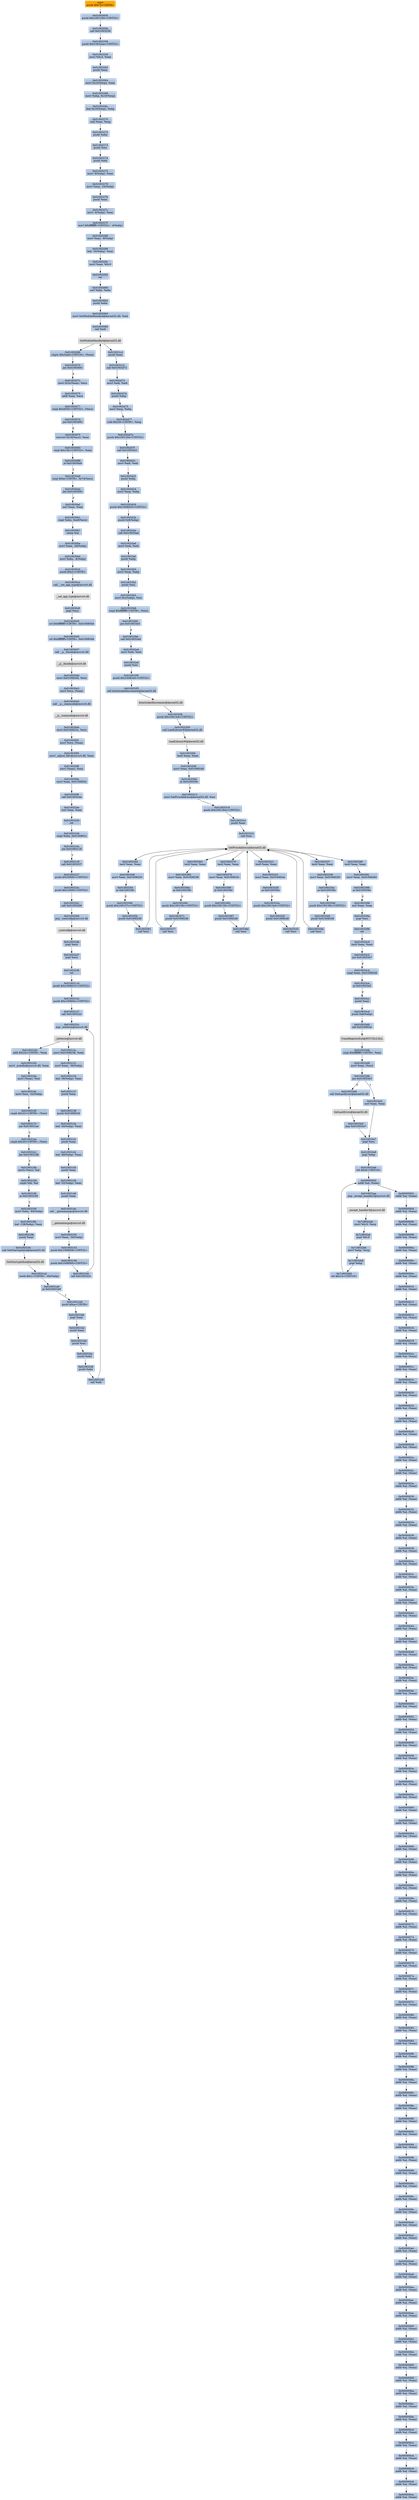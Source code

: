 digraph G {
node[shape=rectangle,style=filled,fillcolor=lightsteelblue,color=lightsteelblue]
bgcolor="transparent"
a0x01003054pushl_0x70UINT8[label="start\npushl $0x70<UINT8>",color="lightgrey",fillcolor="orange"];
a0x01003056pushl_0x1001350UINT32[label="0x01003056\npushl $0x1001350<UINT32>"];
a0x0100305bcall_0x01003258[label="0x0100305b\ncall 0x01003258"];
a0x01003258pushl_0x10032aaUINT32[label="0x01003258\npushl $0x10032aa<UINT32>"];
a0x0100325dmovl_fs_0_eax[label="0x0100325d\nmovl %fs:0, %eax"];
a0x01003263pushl_eax[label="0x01003263\npushl %eax"];
a0x01003264movl_0x10esp__eax[label="0x01003264\nmovl 0x10(%esp), %eax"];
a0x01003268movl_ebp_0x10esp_[label="0x01003268\nmovl %ebp, 0x10(%esp)"];
a0x0100326cleal_0x10esp__ebp[label="0x0100326c\nleal 0x10(%esp), %ebp"];
a0x01003270subl_eax_esp[label="0x01003270\nsubl %eax, %esp"];
a0x01003272pushl_ebx[label="0x01003272\npushl %ebx"];
a0x01003273pushl_esi[label="0x01003273\npushl %esi"];
a0x01003274pushl_edi[label="0x01003274\npushl %edi"];
a0x01003275movl__8ebp__eax[label="0x01003275\nmovl -8(%ebp), %eax"];
a0x01003278movl_esp__24ebp_[label="0x01003278\nmovl %esp, -24(%ebp)"];
a0x0100327bpushl_eax[label="0x0100327b\npushl %eax"];
a0x0100327cmovl__4ebp__eax[label="0x0100327c\nmovl -4(%ebp), %eax"];
a0x0100327fmovl_0xffffffffUINT32__4ebp_[label="0x0100327f\nmovl $0xffffffff<UINT32>, -4(%ebp)"];
a0x01003286movl_eax__8ebp_[label="0x01003286\nmovl %eax, -8(%ebp)"];
a0x01003289leal__16ebp__eax[label="0x01003289\nleal -16(%ebp), %eax"];
a0x0100328cmovl_eax_fs_0[label="0x0100328c\nmovl %eax, %fs:0"];
a0x01003292ret[label="0x01003292\nret"];
a0x01003060xorl_ebx_ebx[label="0x01003060\nxorl %ebx, %ebx"];
a0x01003062pushl_ebx[label="0x01003062\npushl %ebx"];
a0x01003063movl_GetModuleHandleA_kernel32_dll_edi[label="0x01003063\nmovl GetModuleHandleA@kernel32.dll, %edi"];
a0x01003069call_edi[label="0x01003069\ncall %edi"];
GetModuleHandleA_kernel32_dll[label="GetModuleHandleA@kernel32.dll",color="lightgrey",fillcolor="lightgrey"];
a0x0100306bcmpw_0x5a4dUINT16_eax_[label="0x0100306b\ncmpw $0x5a4d<UINT16>, (%eax)"];
a0x01003070jne_0x01003091[label="0x01003070\njne 0x01003091"];
a0x01003072movl_0x3ceax__ecx[label="0x01003072\nmovl 0x3c(%eax), %ecx"];
a0x01003075addl_eax_ecx[label="0x01003075\naddl %eax, %ecx"];
a0x01003077cmpl_0x4550UINT32_ecx_[label="0x01003077\ncmpl $0x4550<UINT32>, (%ecx)"];
a0x0100307djne_0x01003091[label="0x0100307d\njne 0x01003091"];
a0x0100307fmovzwl_0x18ecx__eax[label="0x0100307f\nmovzwl 0x18(%ecx), %eax"];
a0x01003083cmpl_0x10bUINT32_eax[label="0x01003083\ncmpl $0x10b<UINT32>, %eax"];
a0x01003088je_0x010030a9[label="0x01003088\nje 0x010030a9"];
a0x010030a9cmpl_0xeUINT8_0x74ecx_[label="0x010030a9\ncmpl $0xe<UINT8>, 0x74(%ecx)"];
a0x010030adjbe_0x01003091[label="0x010030ad\njbe 0x01003091"];
a0x010030afxorl_eax_eax[label="0x010030af\nxorl %eax, %eax"];
a0x010030b1cmpl_ebx_0xe8ecx_[label="0x010030b1\ncmpl %ebx, 0xe8(%ecx)"];
a0x010030b7setne_al[label="0x010030b7\nsetne %al"];
a0x010030bamovl_eax__28ebp_[label="0x010030ba\nmovl %eax, -28(%ebp)"];
a0x010030bdmovl_ebx__4ebp_[label="0x010030bd\nmovl %ebx, -4(%ebp)"];
a0x010030c0pushl_0x2UINT8[label="0x010030c0\npushl $0x2<UINT8>"];
a0x010030c2call___set_app_type_msvcrt_dll[label="0x010030c2\ncall __set_app_type@msvcrt.dll"];
a__set_app_type_msvcrt_dll[label="__set_app_type@msvcrt.dll",color="lightgrey",fillcolor="lightgrey"];
a0x010030c8popl_ecx[label="0x010030c8\npopl %ecx"];
a0x010030c9orl_0xffffffffUINT8_0x01008544[label="0x010030c9\norl $0xffffffff<UINT8>, 0x01008544"];
a0x010030d0orl_0xffffffffUINT8_0x01008548[label="0x010030d0\norl $0xffffffff<UINT8>, 0x01008548"];
a0x010030d7call___p__fmode_msvcrt_dll[label="0x010030d7\ncall __p__fmode@msvcrt.dll"];
a__p__fmode_msvcrt_dll[label="__p__fmode@msvcrt.dll",color="lightgrey",fillcolor="lightgrey"];
a0x010030ddmovl_0x01008240_ecx[label="0x010030dd\nmovl 0x01008240, %ecx"];
a0x010030e3movl_ecx_eax_[label="0x010030e3\nmovl %ecx, (%eax)"];
a0x010030e5call___p__commode_msvcrt_dll[label="0x010030e5\ncall __p__commode@msvcrt.dll"];
a__p__commode_msvcrt_dll[label="__p__commode@msvcrt.dll",color="lightgrey",fillcolor="lightgrey"];
a0x010030ebmovl_0x0100823c_ecx[label="0x010030eb\nmovl 0x0100823c, %ecx"];
a0x010030f1movl_ecx_eax_[label="0x010030f1\nmovl %ecx, (%eax)"];
a0x010030f3movl__adjust_fdiv_msvcrt_dll_eax[label="0x010030f3\nmovl _adjust_fdiv@msvcrt.dll, %eax"];
a0x010030f8movl_eax__eax[label="0x010030f8\nmovl (%eax), %eax"];
a0x010030famovl_eax_0x0100854c[label="0x010030fa\nmovl %eax, 0x0100854c"];
a0x010030ffcall_0x0100324e[label="0x010030ff\ncall 0x0100324e"];
a0x0100324exorl_eax_eax[label="0x0100324e\nxorl %eax, %eax"];
a0x01003250ret[label="0x01003250\nret"];
a0x01003104cmpl_ebx_0x0100801c[label="0x01003104\ncmpl %ebx, 0x0100801c"];
a0x0100310ajne_0x01003118[label="0x0100310a\njne 0x01003118"];
a0x01003118call_0x01003237[label="0x01003118\ncall 0x01003237"];
a0x01003237pushl_0x30000UINT32[label="0x01003237\npushl $0x30000<UINT32>"];
a0x0100323cpushl_0x10000UINT32[label="0x0100323c\npushl $0x10000<UINT32>"];
a0x01003241call_0x010032b6[label="0x01003241\ncall 0x010032b6"];
a0x010032b6jmp__controlfp_msvcrt_dll[label="0x010032b6\njmp _controlfp@msvcrt.dll"];
a_controlfp_msvcrt_dll[label="_controlfp@msvcrt.dll",color="lightgrey",fillcolor="lightgrey"];
a0x01003246popl_ecx[label="0x01003246\npopl %ecx"];
a0x01003247popl_ecx[label="0x01003247\npopl %ecx"];
a0x01003248ret[label="0x01003248\nret"];
a0x0100311dpushl_0x1008010UINT32[label="0x0100311d\npushl $0x1008010<UINT32>"];
a0x01003122pushl_0x100800cUINT32[label="0x01003122\npushl $0x100800c<UINT32>"];
a0x01003127call_0x0100322c[label="0x01003127\ncall 0x0100322c"];
a0x0100322cjmp__initterm_msvcrt_dll[label="0x0100322c\njmp _initterm@msvcrt.dll"];
a_initterm_msvcrt_dll[label="_initterm@msvcrt.dll",color="lightgrey",fillcolor="lightgrey"];
a0x0100312cmovl_0x01008238_eax[label="0x0100312c\nmovl 0x01008238, %eax"];
a0x01003131movl_eax__36ebp_[label="0x01003131\nmovl %eax, -36(%ebp)"];
a0x01003134leal__36ebp__eax[label="0x01003134\nleal -36(%ebp), %eax"];
a0x01003137pushl_eax[label="0x01003137\npushl %eax"];
a0x01003138pushl_0x01008234[label="0x01003138\npushl 0x01008234"];
a0x0100313eleal__44ebp__eax[label="0x0100313e\nleal -44(%ebp), %eax"];
a0x01003141pushl_eax[label="0x01003141\npushl %eax"];
a0x01003142leal__48ebp__eax[label="0x01003142\nleal -48(%ebp), %eax"];
a0x01003145pushl_eax[label="0x01003145\npushl %eax"];
a0x01003146leal__52ebp__eax[label="0x01003146\nleal -52(%ebp), %eax"];
a0x01003149pushl_eax[label="0x01003149\npushl %eax"];
a0x0100314acall___getmainargs_msvcrt_dll[label="0x0100314a\ncall __getmainargs@msvcrt.dll"];
a__getmainargs_msvcrt_dll[label="__getmainargs@msvcrt.dll",color="lightgrey",fillcolor="lightgrey"];
a0x01003150movl_eax__56ebp_[label="0x01003150\nmovl %eax, -56(%ebp)"];
a0x01003153pushl_0x1008008UINT32[label="0x01003153\npushl $0x1008008<UINT32>"];
a0x01003158pushl_0x1008000UINT32[label="0x01003158\npushl $0x1008000<UINT32>"];
a0x0100315dcall_0x0100322c[label="0x0100315d\ncall 0x0100322c"];
a0x01003162addl_0x24UINT8_esp[label="0x01003162\naddl $0x24<UINT8>, %esp"];
a0x01003165movl__acmdln_msvcrt_dll_eax[label="0x01003165\nmovl _acmdln@msvcrt.dll, %eax"];
a0x0100316amovl_eax__esi[label="0x0100316a\nmovl (%eax), %esi"];
a0x0100316cmovl_esi__32ebp_[label="0x0100316c\nmovl %esi, -32(%ebp)"];
a0x0100316fcmpb_0x22UINT8_esi_[label="0x0100316f\ncmpb $0x22<UINT8>, (%esi)"];
a0x01003172jne_0x010031ae[label="0x01003172\njne 0x010031ae"];
a0x010031aecmpb_0x20UINT8_esi_[label="0x010031ae\ncmpb $0x20<UINT8>, (%esi)"];
a0x010031b1jbe_0x0100318b[label="0x010031b1\njbe 0x0100318b"];
a0x0100318bmovb_esi__al[label="0x0100318b\nmovb (%esi), %al"];
a0x0100318dcmpb_bl_al[label="0x0100318d\ncmpb %bl, %al"];
a0x0100318fje_0x01003195[label="0x0100318f\nje 0x01003195"];
a0x01003195movl_ebx__84ebp_[label="0x01003195\nmovl %ebx, -84(%ebp)"];
a0x01003198leal__128ebp__eax[label="0x01003198\nleal -128(%ebp), %eax"];
a0x0100319bpushl_eax[label="0x0100319b\npushl %eax"];
a0x0100319ccall_GetStartupInfoA_kernel32_dll[label="0x0100319c\ncall GetStartupInfoA@kernel32.dll"];
GetStartupInfoA_kernel32_dll[label="GetStartupInfoA@kernel32.dll",color="lightgrey",fillcolor="lightgrey"];
a0x010031a2testb_0x1UINT8__84ebp_[label="0x010031a2\ntestb $0x1<UINT8>, -84(%ebp)"];
a0x010031a6je_0x010031b9[label="0x010031a6\nje 0x010031b9"];
a0x010031b9pushl_0xaUINT8[label="0x010031b9\npushl $0xa<UINT8>"];
a0x010031bbpopl_eax[label="0x010031bb\npopl %eax"];
a0x010031bcpushl_eax[label="0x010031bc\npushl %eax"];
a0x010031bdpushl_esi[label="0x010031bd\npushl %esi"];
a0x010031bepushl_ebx[label="0x010031be\npushl %ebx"];
a0x010031bfpushl_ebx[label="0x010031bf\npushl %ebx"];
a0x010031c0call_edi[label="0x010031c0\ncall %edi"];
a0x010031c2pushl_eax[label="0x010031c2\npushl %eax"];
a0x010031c3call_0x01002d72[label="0x010031c3\ncall 0x01002d72"];
a0x01002d72movl_edi_edi[label="0x01002d72\nmovl %edi, %edi"];
a0x01002d74pushl_ebp[label="0x01002d74\npushl %ebp"];
a0x01002d75movl_esp_ebp[label="0x01002d75\nmovl %esp, %ebp"];
a0x01002d77subl_0x34UINT8_esp[label="0x01002d77\nsubl $0x34<UINT8>, %esp"];
a0x01002d7apushl_0x1001344UINT32[label="0x01002d7a\npushl $0x1001344<UINT32>"];
a0x01002d7fcall_0x01003421[label="0x01002d7f\ncall 0x01003421"];
a0x01003421movl_edi_edi[label="0x01003421\nmovl %edi, %edi"];
a0x01003423pushl_ebp[label="0x01003423\npushl %ebp"];
a0x01003424movl_esp_ebp[label="0x01003424\nmovl %esp, %ebp"];
a0x01003426pushl_0x1008020UINT32[label="0x01003426\npushl $0x1008020<UINT32>"];
a0x0100342bpushl_0x8ebp_[label="0x0100342b\npushl 0x8(%ebp)"];
a0x0100342ecall_0x010033ad[label="0x0100342e\ncall 0x010033ad"];
a0x010033admovl_edi_edi[label="0x010033ad\nmovl %edi, %edi"];
a0x010033afpushl_ebp[label="0x010033af\npushl %ebp"];
a0x010033b0movl_esp_ebp[label="0x010033b0\nmovl %esp, %ebp"];
a0x010033b2pushl_esi[label="0x010033b2\npushl %esi"];
a0x010033b3movl_0xcebp__esi[label="0x010033b3\nmovl 0xc(%ebp), %esi"];
a0x010033b6cmpl_0xffffffffUINT8_esi_[label="0x010033b6\ncmpl $0xffffffff<UINT8>, (%esi)"];
a0x010033b9jne_0x010033e5[label="0x010033b9\njne 0x010033e5"];
a0x010033bbcall_0x010032ed[label="0x010033bb\ncall 0x010032ed"];
a0x010032edmovl_edi_edi[label="0x010032ed\nmovl %edi, %edi"];
a0x010032efpushl_esi[label="0x010032ef\npushl %esi"];
a0x010032f0pushl_0x1008244UINT32[label="0x010032f0\npushl $0x1008244<UINT32>"];
a0x010032f5call_InterlockedIncrement_kernel32_dll[label="0x010032f5\ncall InterlockedIncrement@kernel32.dll"];
InterlockedIncrement_kernel32_dll[label="InterlockedIncrement@kernel32.dll",color="lightgrey",fillcolor="lightgrey"];
a0x010032fbpushl_0x10013c8UINT32[label="0x010032fb\npushl $0x10013c8<UINT32>"];
a0x01003300call_LoadLibraryW_kernel32_dll[label="0x01003300\ncall LoadLibraryW@kernel32.dll"];
LoadLibraryW_kernel32_dll[label="LoadLibraryW@kernel32.dll",color="lightgrey",fillcolor="lightgrey"];
a0x01003306testl_eax_eax[label="0x01003306\ntestl %eax, %eax"];
a0x01003308movl_eax_0x01008248[label="0x01003308\nmovl %eax, 0x01008248"];
a0x0100330dje_0x0100339c[label="0x0100330d\nje 0x0100339c"];
a0x01003313movl_GetProcAddress_kernel32_dll_esi[label="0x01003313\nmovl GetProcAddress@kernel32.dll, %esi"];
a0x01003319pushl_0x10013b4UINT32[label="0x01003319\npushl $0x10013b4<UINT32>"];
a0x0100331epushl_eax[label="0x0100331e\npushl %eax"];
a0x0100331fcall_esi[label="0x0100331f\ncall %esi"];
GetProcAddress_kernel32_dll[label="GetProcAddress@kernel32.dll",color="lightgrey",fillcolor="lightgrey"];
a0x01003321testl_eax_eax[label="0x01003321\ntestl %eax, %eax"];
a0x01003323movl_eax_0x0100824c[label="0x01003323\nmovl %eax, 0x0100824c"];
a0x01003328je_0x0100339c[label="0x01003328\nje 0x0100339c"];
a0x0100332apushl_0x10013a0UINT32[label="0x0100332a\npushl $0x10013a0<UINT32>"];
a0x0100332fpushl_0x01008248[label="0x0100332f\npushl 0x01008248"];
a0x01003335call_esi[label="0x01003335\ncall %esi"];
a0x01003337testl_eax_eax[label="0x01003337\ntestl %eax, %eax"];
a0x01003339movl_eax_0x01008250[label="0x01003339\nmovl %eax, 0x01008250"];
a0x0100333eje_0x0100339c[label="0x0100333e\nje 0x0100339c"];
a0x01003340pushl_0x100138cUINT32[label="0x01003340\npushl $0x100138c<UINT32>"];
a0x01003345pushl_0x01008248[label="0x01003345\npushl 0x01008248"];
a0x0100334bcall_esi[label="0x0100334b\ncall %esi"];
a0x0100334dtestl_eax_eax[label="0x0100334d\ntestl %eax, %eax"];
a0x0100334fmovl_eax_0x01008254[label="0x0100334f\nmovl %eax, 0x01008254"];
a0x01003354je_0x0100339c[label="0x01003354\nje 0x0100339c"];
a0x01003356pushl_0x100137cUINT32[label="0x01003356\npushl $0x100137c<UINT32>"];
a0x0100335bpushl_0x01008248[label="0x0100335b\npushl 0x01008248"];
a0x01003361call_esi[label="0x01003361\ncall %esi"];
a0x01003363testl_eax_eax[label="0x01003363\ntestl %eax, %eax"];
a0x01003365movl_eax_0x01008258[label="0x01003365\nmovl %eax, 0x01008258"];
a0x0100336aje_0x0100339c[label="0x0100336a\nje 0x0100339c"];
a0x0100336cpushl_0x100136cUINT32[label="0x0100336c\npushl $0x100136c<UINT32>"];
a0x01003371pushl_0x01008248[label="0x01003371\npushl 0x01008248"];
a0x01003377call_esi[label="0x01003377\ncall %esi"];
a0x01003379testl_eax_eax[label="0x01003379\ntestl %eax, %eax"];
a0x0100337bmovl_eax_0x0100825c[label="0x0100337b\nmovl %eax, 0x0100825c"];
a0x01003380je_0x0100339c[label="0x01003380\nje 0x0100339c"];
a0x01003382pushl_0x100135cUINT32[label="0x01003382\npushl $0x100135c<UINT32>"];
a0x01003387pushl_0x01008248[label="0x01003387\npushl 0x01008248"];
a0x0100338dcall_esi[label="0x0100338d\ncall %esi"];
a0x0100338ftestl_eax_eax[label="0x0100338f\ntestl %eax, %eax"];
a0x01003391movl_eax_0x01008260[label="0x01003391\nmovl %eax, 0x01008260"];
a0x01003396je_0x0100339c[label="0x01003396\nje 0x0100339c"];
a0x01003398xorl_eax_eax[label="0x01003398\nxorl %eax, %eax"];
a0x0100339apopl_esi[label="0x0100339a\npopl %esi"];
a0x0100339bret[label="0x0100339b\nret"];
a0x010033c0testl_eax_eax[label="0x010033c0\ntestl %eax, %eax"];
a0x010033c2jne_0x010033e7[label="0x010033c2\njne 0x010033e7"];
a0x010033c4cmpl_eax_0x01008248[label="0x010033c4\ncmpl %eax, 0x01008248"];
a0x010033caje_0x010033e5[label="0x010033ca\nje 0x010033e5"];
a0x010033ccpushl_eax[label="0x010033cc\npushl %eax"];
a0x010033cdpushl_0x8ebp_[label="0x010033cd\npushl 0x8(%ebp)"];
a0x010033d0call_0x0100824c[label="0x010033d0\ncall 0x0100824c"];
TraceRegisterExA_RTUTILS_DLL[label="TraceRegisterExA@RTUTILS.DLL",color="lightgrey",fillcolor="lightgrey"];
a0x010033d6cmpl_0xffffffffUINT8_eax[label="0x010033d6\ncmpl $0xffffffff<UINT8>, %eax"];
a0x010033d9movl_eax_esi_[label="0x010033d9\nmovl %eax, (%esi)"];
a0x010033dbjne_0x010033e5[label="0x010033db\njne 0x010033e5"];
a0x010033ddcall_GetLastError_kernel32_dll[label="0x010033dd\ncall GetLastError@kernel32.dll"];
a0x010033e5xorl_eax_eax[label="0x010033e5\nxorl %eax, %eax"];
a0x010033e7popl_esi[label="0x010033e7\npopl %esi"];
a0x010033e8popl_ebp[label="0x010033e8\npopl %ebp"];
a0x010033e9ret_0x8UINT16[label="0x010033e9\nret $0x8<UINT16>"];
a0x00000000addb_al_eax_[label="0x00000000\naddb %al, (%eax)"];
a0x010032aajmp__except_handler3_msvcrt_dll[label="0x010032aa\njmp _except_handler3@msvcrt.dll"];
a_except_handler3_msvcrt_dll[label="_except_handler3@msvcrt.dll",color="lightgrey",fillcolor="lightgrey"];
a0x7c9032a8movl_fs_0_esp[label="0x7c9032a8\nmovl %fs:0, %esp"];
a0x7c9032afpopl_fs_0[label="0x7c9032af\npopl %fs:0"];
a0x7c9032b6movl_ebp_esp[label="0x7c9032b6\nmovl %ebp, %esp"];
a0x7c9032b8popl_ebp[label="0x7c9032b8\npopl %ebp"];
a0x7c9032b9ret_0x14UINT16[label="0x7c9032b9\nret $0x14<UINT16>"];
a0x00000002addb_al_eax_[label="0x00000002\naddb %al, (%eax)"];
a0x00000004addb_al_eax_[label="0x00000004\naddb %al, (%eax)"];
a0x00000006addb_al_eax_[label="0x00000006\naddb %al, (%eax)"];
a0x00000008addb_al_eax_[label="0x00000008\naddb %al, (%eax)"];
a0x0000000aaddb_al_eax_[label="0x0000000a\naddb %al, (%eax)"];
a0x0000000caddb_al_eax_[label="0x0000000c\naddb %al, (%eax)"];
a0x0000000eaddb_al_eax_[label="0x0000000e\naddb %al, (%eax)"];
a0x00000010addb_al_eax_[label="0x00000010\naddb %al, (%eax)"];
a0x00000012addb_al_eax_[label="0x00000012\naddb %al, (%eax)"];
a0x00000014addb_al_eax_[label="0x00000014\naddb %al, (%eax)"];
a0x00000016addb_al_eax_[label="0x00000016\naddb %al, (%eax)"];
a0x00000018addb_al_eax_[label="0x00000018\naddb %al, (%eax)"];
a0x0000001aaddb_al_eax_[label="0x0000001a\naddb %al, (%eax)"];
a0x0000001caddb_al_eax_[label="0x0000001c\naddb %al, (%eax)"];
a0x0000001eaddb_al_eax_[label="0x0000001e\naddb %al, (%eax)"];
a0x00000020addb_al_eax_[label="0x00000020\naddb %al, (%eax)"];
a0x00000022addb_al_eax_[label="0x00000022\naddb %al, (%eax)"];
a0x00000024addb_al_eax_[label="0x00000024\naddb %al, (%eax)"];
a0x00000026addb_al_eax_[label="0x00000026\naddb %al, (%eax)"];
a0x00000028addb_al_eax_[label="0x00000028\naddb %al, (%eax)"];
a0x0000002aaddb_al_eax_[label="0x0000002a\naddb %al, (%eax)"];
a0x0000002caddb_al_eax_[label="0x0000002c\naddb %al, (%eax)"];
a0x0000002eaddb_al_eax_[label="0x0000002e\naddb %al, (%eax)"];
a0x00000030addb_al_eax_[label="0x00000030\naddb %al, (%eax)"];
a0x00000032addb_al_eax_[label="0x00000032\naddb %al, (%eax)"];
a0x00000034addb_al_eax_[label="0x00000034\naddb %al, (%eax)"];
a0x00000036addb_al_eax_[label="0x00000036\naddb %al, (%eax)"];
a0x00000038addb_al_eax_[label="0x00000038\naddb %al, (%eax)"];
a0x0000003aaddb_al_eax_[label="0x0000003a\naddb %al, (%eax)"];
a0x0000003caddb_al_eax_[label="0x0000003c\naddb %al, (%eax)"];
a0x0000003eaddb_al_eax_[label="0x0000003e\naddb %al, (%eax)"];
a0x00000040addb_al_eax_[label="0x00000040\naddb %al, (%eax)"];
a0x00000042addb_al_eax_[label="0x00000042\naddb %al, (%eax)"];
a0x00000044addb_al_eax_[label="0x00000044\naddb %al, (%eax)"];
a0x00000046addb_al_eax_[label="0x00000046\naddb %al, (%eax)"];
a0x00000048addb_al_eax_[label="0x00000048\naddb %al, (%eax)"];
a0x0000004aaddb_al_eax_[label="0x0000004a\naddb %al, (%eax)"];
a0x0000004caddb_al_eax_[label="0x0000004c\naddb %al, (%eax)"];
a0x0000004eaddb_al_eax_[label="0x0000004e\naddb %al, (%eax)"];
a0x00000050addb_al_eax_[label="0x00000050\naddb %al, (%eax)"];
a0x00000052addb_al_eax_[label="0x00000052\naddb %al, (%eax)"];
a0x00000054addb_al_eax_[label="0x00000054\naddb %al, (%eax)"];
a0x00000056addb_al_eax_[label="0x00000056\naddb %al, (%eax)"];
a0x00000058addb_al_eax_[label="0x00000058\naddb %al, (%eax)"];
a0x0000005aaddb_al_eax_[label="0x0000005a\naddb %al, (%eax)"];
a0x0000005caddb_al_eax_[label="0x0000005c\naddb %al, (%eax)"];
a0x0000005eaddb_al_eax_[label="0x0000005e\naddb %al, (%eax)"];
a0x00000060addb_al_eax_[label="0x00000060\naddb %al, (%eax)"];
a0x00000062addb_al_eax_[label="0x00000062\naddb %al, (%eax)"];
a0x00000064addb_al_eax_[label="0x00000064\naddb %al, (%eax)"];
a0x00000066addb_al_eax_[label="0x00000066\naddb %al, (%eax)"];
a0x00000068addb_al_eax_[label="0x00000068\naddb %al, (%eax)"];
a0x0000006aaddb_al_eax_[label="0x0000006a\naddb %al, (%eax)"];
a0x0000006caddb_al_eax_[label="0x0000006c\naddb %al, (%eax)"];
a0x0000006eaddb_al_eax_[label="0x0000006e\naddb %al, (%eax)"];
a0x00000070addb_al_eax_[label="0x00000070\naddb %al, (%eax)"];
a0x00000072addb_al_eax_[label="0x00000072\naddb %al, (%eax)"];
a0x00000074addb_al_eax_[label="0x00000074\naddb %al, (%eax)"];
a0x00000076addb_al_eax_[label="0x00000076\naddb %al, (%eax)"];
a0x00000078addb_al_eax_[label="0x00000078\naddb %al, (%eax)"];
a0x0000007aaddb_al_eax_[label="0x0000007a\naddb %al, (%eax)"];
a0x0000007caddb_al_eax_[label="0x0000007c\naddb %al, (%eax)"];
a0x0000007eaddb_al_eax_[label="0x0000007e\naddb %al, (%eax)"];
a0x00000080addb_al_eax_[label="0x00000080\naddb %al, (%eax)"];
a0x00000082addb_al_eax_[label="0x00000082\naddb %al, (%eax)"];
a0x00000084addb_al_eax_[label="0x00000084\naddb %al, (%eax)"];
a0x00000086addb_al_eax_[label="0x00000086\naddb %al, (%eax)"];
a0x00000088addb_al_eax_[label="0x00000088\naddb %al, (%eax)"];
a0x0000008aaddb_al_eax_[label="0x0000008a\naddb %al, (%eax)"];
a0x0000008caddb_al_eax_[label="0x0000008c\naddb %al, (%eax)"];
a0x0000008eaddb_al_eax_[label="0x0000008e\naddb %al, (%eax)"];
a0x00000090addb_al_eax_[label="0x00000090\naddb %al, (%eax)"];
a0x00000092addb_al_eax_[label="0x00000092\naddb %al, (%eax)"];
a0x00000094addb_al_eax_[label="0x00000094\naddb %al, (%eax)"];
a0x00000096addb_al_eax_[label="0x00000096\naddb %al, (%eax)"];
a0x00000098addb_al_eax_[label="0x00000098\naddb %al, (%eax)"];
a0x0000009aaddb_al_eax_[label="0x0000009a\naddb %al, (%eax)"];
a0x0000009caddb_al_eax_[label="0x0000009c\naddb %al, (%eax)"];
a0x0000009eaddb_al_eax_[label="0x0000009e\naddb %al, (%eax)"];
a0x000000a0addb_al_eax_[label="0x000000a0\naddb %al, (%eax)"];
a0x000000a2addb_al_eax_[label="0x000000a2\naddb %al, (%eax)"];
a0x000000a4addb_al_eax_[label="0x000000a4\naddb %al, (%eax)"];
a0x000000a6addb_al_eax_[label="0x000000a6\naddb %al, (%eax)"];
a0x000000a8addb_al_eax_[label="0x000000a8\naddb %al, (%eax)"];
a0x000000aaaddb_al_eax_[label="0x000000aa\naddb %al, (%eax)"];
a0x000000acaddb_al_eax_[label="0x000000ac\naddb %al, (%eax)"];
a0x000000aeaddb_al_eax_[label="0x000000ae\naddb %al, (%eax)"];
a0x000000b0addb_al_eax_[label="0x000000b0\naddb %al, (%eax)"];
a0x000000b2addb_al_eax_[label="0x000000b2\naddb %al, (%eax)"];
a0x000000b4addb_al_eax_[label="0x000000b4\naddb %al, (%eax)"];
a0x000000b6addb_al_eax_[label="0x000000b6\naddb %al, (%eax)"];
a0x000000b8addb_al_eax_[label="0x000000b8\naddb %al, (%eax)"];
a0x000000baaddb_al_eax_[label="0x000000ba\naddb %al, (%eax)"];
a0x000000bcaddb_al_eax_[label="0x000000bc\naddb %al, (%eax)"];
a0x000000beaddb_al_eax_[label="0x000000be\naddb %al, (%eax)"];
a0x000000c0addb_al_eax_[label="0x000000c0\naddb %al, (%eax)"];
a0x000000c2addb_al_eax_[label="0x000000c2\naddb %al, (%eax)"];
a0x000000c4addb_al_eax_[label="0x000000c4\naddb %al, (%eax)"];
a0x000000c6addb_al_eax_[label="0x000000c6\naddb %al, (%eax)"];
a0x000000c8addb_al_eax_[label="0x000000c8\naddb %al, (%eax)"];
GetLastError_kernel32_dll[label="GetLastError@kernel32.dll",color="lightgrey",fillcolor="lightgrey"];
a0x010033e3jmp_0x010033e7[label="0x010033e3\njmp 0x010033e7"];
a0x000000caaddb_al_eax_[label="0x000000ca\naddb %al, (%eax)"];
a0x01003054pushl_0x70UINT8 -> a0x01003056pushl_0x1001350UINT32 [color="#000000"];
a0x01003056pushl_0x1001350UINT32 -> a0x0100305bcall_0x01003258 [color="#000000"];
a0x0100305bcall_0x01003258 -> a0x01003258pushl_0x10032aaUINT32 [color="#000000"];
a0x01003258pushl_0x10032aaUINT32 -> a0x0100325dmovl_fs_0_eax [color="#000000"];
a0x0100325dmovl_fs_0_eax -> a0x01003263pushl_eax [color="#000000"];
a0x01003263pushl_eax -> a0x01003264movl_0x10esp__eax [color="#000000"];
a0x01003264movl_0x10esp__eax -> a0x01003268movl_ebp_0x10esp_ [color="#000000"];
a0x01003268movl_ebp_0x10esp_ -> a0x0100326cleal_0x10esp__ebp [color="#000000"];
a0x0100326cleal_0x10esp__ebp -> a0x01003270subl_eax_esp [color="#000000"];
a0x01003270subl_eax_esp -> a0x01003272pushl_ebx [color="#000000"];
a0x01003272pushl_ebx -> a0x01003273pushl_esi [color="#000000"];
a0x01003273pushl_esi -> a0x01003274pushl_edi [color="#000000"];
a0x01003274pushl_edi -> a0x01003275movl__8ebp__eax [color="#000000"];
a0x01003275movl__8ebp__eax -> a0x01003278movl_esp__24ebp_ [color="#000000"];
a0x01003278movl_esp__24ebp_ -> a0x0100327bpushl_eax [color="#000000"];
a0x0100327bpushl_eax -> a0x0100327cmovl__4ebp__eax [color="#000000"];
a0x0100327cmovl__4ebp__eax -> a0x0100327fmovl_0xffffffffUINT32__4ebp_ [color="#000000"];
a0x0100327fmovl_0xffffffffUINT32__4ebp_ -> a0x01003286movl_eax__8ebp_ [color="#000000"];
a0x01003286movl_eax__8ebp_ -> a0x01003289leal__16ebp__eax [color="#000000"];
a0x01003289leal__16ebp__eax -> a0x0100328cmovl_eax_fs_0 [color="#000000"];
a0x0100328cmovl_eax_fs_0 -> a0x01003292ret [color="#000000"];
a0x01003292ret -> a0x01003060xorl_ebx_ebx [color="#000000"];
a0x01003060xorl_ebx_ebx -> a0x01003062pushl_ebx [color="#000000"];
a0x01003062pushl_ebx -> a0x01003063movl_GetModuleHandleA_kernel32_dll_edi [color="#000000"];
a0x01003063movl_GetModuleHandleA_kernel32_dll_edi -> a0x01003069call_edi [color="#000000"];
a0x01003069call_edi -> GetModuleHandleA_kernel32_dll [color="#000000"];
GetModuleHandleA_kernel32_dll -> a0x0100306bcmpw_0x5a4dUINT16_eax_ [color="#000000"];
a0x0100306bcmpw_0x5a4dUINT16_eax_ -> a0x01003070jne_0x01003091 [color="#000000"];
a0x01003070jne_0x01003091 -> a0x01003072movl_0x3ceax__ecx [color="#000000",label="F"];
a0x01003072movl_0x3ceax__ecx -> a0x01003075addl_eax_ecx [color="#000000"];
a0x01003075addl_eax_ecx -> a0x01003077cmpl_0x4550UINT32_ecx_ [color="#000000"];
a0x01003077cmpl_0x4550UINT32_ecx_ -> a0x0100307djne_0x01003091 [color="#000000"];
a0x0100307djne_0x01003091 -> a0x0100307fmovzwl_0x18ecx__eax [color="#000000",label="F"];
a0x0100307fmovzwl_0x18ecx__eax -> a0x01003083cmpl_0x10bUINT32_eax [color="#000000"];
a0x01003083cmpl_0x10bUINT32_eax -> a0x01003088je_0x010030a9 [color="#000000"];
a0x01003088je_0x010030a9 -> a0x010030a9cmpl_0xeUINT8_0x74ecx_ [color="#000000",label="T"];
a0x010030a9cmpl_0xeUINT8_0x74ecx_ -> a0x010030adjbe_0x01003091 [color="#000000"];
a0x010030adjbe_0x01003091 -> a0x010030afxorl_eax_eax [color="#000000",label="F"];
a0x010030afxorl_eax_eax -> a0x010030b1cmpl_ebx_0xe8ecx_ [color="#000000"];
a0x010030b1cmpl_ebx_0xe8ecx_ -> a0x010030b7setne_al [color="#000000"];
a0x010030b7setne_al -> a0x010030bamovl_eax__28ebp_ [color="#000000"];
a0x010030bamovl_eax__28ebp_ -> a0x010030bdmovl_ebx__4ebp_ [color="#000000"];
a0x010030bdmovl_ebx__4ebp_ -> a0x010030c0pushl_0x2UINT8 [color="#000000"];
a0x010030c0pushl_0x2UINT8 -> a0x010030c2call___set_app_type_msvcrt_dll [color="#000000"];
a0x010030c2call___set_app_type_msvcrt_dll -> a__set_app_type_msvcrt_dll [color="#000000"];
a__set_app_type_msvcrt_dll -> a0x010030c8popl_ecx [color="#000000"];
a0x010030c8popl_ecx -> a0x010030c9orl_0xffffffffUINT8_0x01008544 [color="#000000"];
a0x010030c9orl_0xffffffffUINT8_0x01008544 -> a0x010030d0orl_0xffffffffUINT8_0x01008548 [color="#000000"];
a0x010030d0orl_0xffffffffUINT8_0x01008548 -> a0x010030d7call___p__fmode_msvcrt_dll [color="#000000"];
a0x010030d7call___p__fmode_msvcrt_dll -> a__p__fmode_msvcrt_dll [color="#000000"];
a__p__fmode_msvcrt_dll -> a0x010030ddmovl_0x01008240_ecx [color="#000000"];
a0x010030ddmovl_0x01008240_ecx -> a0x010030e3movl_ecx_eax_ [color="#000000"];
a0x010030e3movl_ecx_eax_ -> a0x010030e5call___p__commode_msvcrt_dll [color="#000000"];
a0x010030e5call___p__commode_msvcrt_dll -> a__p__commode_msvcrt_dll [color="#000000"];
a__p__commode_msvcrt_dll -> a0x010030ebmovl_0x0100823c_ecx [color="#000000"];
a0x010030ebmovl_0x0100823c_ecx -> a0x010030f1movl_ecx_eax_ [color="#000000"];
a0x010030f1movl_ecx_eax_ -> a0x010030f3movl__adjust_fdiv_msvcrt_dll_eax [color="#000000"];
a0x010030f3movl__adjust_fdiv_msvcrt_dll_eax -> a0x010030f8movl_eax__eax [color="#000000"];
a0x010030f8movl_eax__eax -> a0x010030famovl_eax_0x0100854c [color="#000000"];
a0x010030famovl_eax_0x0100854c -> a0x010030ffcall_0x0100324e [color="#000000"];
a0x010030ffcall_0x0100324e -> a0x0100324exorl_eax_eax [color="#000000"];
a0x0100324exorl_eax_eax -> a0x01003250ret [color="#000000"];
a0x01003250ret -> a0x01003104cmpl_ebx_0x0100801c [color="#000000"];
a0x01003104cmpl_ebx_0x0100801c -> a0x0100310ajne_0x01003118 [color="#000000"];
a0x0100310ajne_0x01003118 -> a0x01003118call_0x01003237 [color="#000000",label="T"];
a0x01003118call_0x01003237 -> a0x01003237pushl_0x30000UINT32 [color="#000000"];
a0x01003237pushl_0x30000UINT32 -> a0x0100323cpushl_0x10000UINT32 [color="#000000"];
a0x0100323cpushl_0x10000UINT32 -> a0x01003241call_0x010032b6 [color="#000000"];
a0x01003241call_0x010032b6 -> a0x010032b6jmp__controlfp_msvcrt_dll [color="#000000"];
a0x010032b6jmp__controlfp_msvcrt_dll -> a_controlfp_msvcrt_dll [color="#000000"];
a_controlfp_msvcrt_dll -> a0x01003246popl_ecx [color="#000000"];
a0x01003246popl_ecx -> a0x01003247popl_ecx [color="#000000"];
a0x01003247popl_ecx -> a0x01003248ret [color="#000000"];
a0x01003248ret -> a0x0100311dpushl_0x1008010UINT32 [color="#000000"];
a0x0100311dpushl_0x1008010UINT32 -> a0x01003122pushl_0x100800cUINT32 [color="#000000"];
a0x01003122pushl_0x100800cUINT32 -> a0x01003127call_0x0100322c [color="#000000"];
a0x01003127call_0x0100322c -> a0x0100322cjmp__initterm_msvcrt_dll [color="#000000"];
a0x0100322cjmp__initterm_msvcrt_dll -> a_initterm_msvcrt_dll [color="#000000"];
a_initterm_msvcrt_dll -> a0x0100312cmovl_0x01008238_eax [color="#000000"];
a0x0100312cmovl_0x01008238_eax -> a0x01003131movl_eax__36ebp_ [color="#000000"];
a0x01003131movl_eax__36ebp_ -> a0x01003134leal__36ebp__eax [color="#000000"];
a0x01003134leal__36ebp__eax -> a0x01003137pushl_eax [color="#000000"];
a0x01003137pushl_eax -> a0x01003138pushl_0x01008234 [color="#000000"];
a0x01003138pushl_0x01008234 -> a0x0100313eleal__44ebp__eax [color="#000000"];
a0x0100313eleal__44ebp__eax -> a0x01003141pushl_eax [color="#000000"];
a0x01003141pushl_eax -> a0x01003142leal__48ebp__eax [color="#000000"];
a0x01003142leal__48ebp__eax -> a0x01003145pushl_eax [color="#000000"];
a0x01003145pushl_eax -> a0x01003146leal__52ebp__eax [color="#000000"];
a0x01003146leal__52ebp__eax -> a0x01003149pushl_eax [color="#000000"];
a0x01003149pushl_eax -> a0x0100314acall___getmainargs_msvcrt_dll [color="#000000"];
a0x0100314acall___getmainargs_msvcrt_dll -> a__getmainargs_msvcrt_dll [color="#000000"];
a__getmainargs_msvcrt_dll -> a0x01003150movl_eax__56ebp_ [color="#000000"];
a0x01003150movl_eax__56ebp_ -> a0x01003153pushl_0x1008008UINT32 [color="#000000"];
a0x01003153pushl_0x1008008UINT32 -> a0x01003158pushl_0x1008000UINT32 [color="#000000"];
a0x01003158pushl_0x1008000UINT32 -> a0x0100315dcall_0x0100322c [color="#000000"];
a0x0100315dcall_0x0100322c -> a0x0100322cjmp__initterm_msvcrt_dll [color="#000000"];
a_initterm_msvcrt_dll -> a0x01003162addl_0x24UINT8_esp [color="#000000"];
a0x01003162addl_0x24UINT8_esp -> a0x01003165movl__acmdln_msvcrt_dll_eax [color="#000000"];
a0x01003165movl__acmdln_msvcrt_dll_eax -> a0x0100316amovl_eax__esi [color="#000000"];
a0x0100316amovl_eax__esi -> a0x0100316cmovl_esi__32ebp_ [color="#000000"];
a0x0100316cmovl_esi__32ebp_ -> a0x0100316fcmpb_0x22UINT8_esi_ [color="#000000"];
a0x0100316fcmpb_0x22UINT8_esi_ -> a0x01003172jne_0x010031ae [color="#000000"];
a0x01003172jne_0x010031ae -> a0x010031aecmpb_0x20UINT8_esi_ [color="#000000",label="T"];
a0x010031aecmpb_0x20UINT8_esi_ -> a0x010031b1jbe_0x0100318b [color="#000000"];
a0x010031b1jbe_0x0100318b -> a0x0100318bmovb_esi__al [color="#000000",label="T"];
a0x0100318bmovb_esi__al -> a0x0100318dcmpb_bl_al [color="#000000"];
a0x0100318dcmpb_bl_al -> a0x0100318fje_0x01003195 [color="#000000"];
a0x0100318fje_0x01003195 -> a0x01003195movl_ebx__84ebp_ [color="#000000",label="T"];
a0x01003195movl_ebx__84ebp_ -> a0x01003198leal__128ebp__eax [color="#000000"];
a0x01003198leal__128ebp__eax -> a0x0100319bpushl_eax [color="#000000"];
a0x0100319bpushl_eax -> a0x0100319ccall_GetStartupInfoA_kernel32_dll [color="#000000"];
a0x0100319ccall_GetStartupInfoA_kernel32_dll -> GetStartupInfoA_kernel32_dll [color="#000000"];
GetStartupInfoA_kernel32_dll -> a0x010031a2testb_0x1UINT8__84ebp_ [color="#000000"];
a0x010031a2testb_0x1UINT8__84ebp_ -> a0x010031a6je_0x010031b9 [color="#000000"];
a0x010031a6je_0x010031b9 -> a0x010031b9pushl_0xaUINT8 [color="#000000",label="T"];
a0x010031b9pushl_0xaUINT8 -> a0x010031bbpopl_eax [color="#000000"];
a0x010031bbpopl_eax -> a0x010031bcpushl_eax [color="#000000"];
a0x010031bcpushl_eax -> a0x010031bdpushl_esi [color="#000000"];
a0x010031bdpushl_esi -> a0x010031bepushl_ebx [color="#000000"];
a0x010031bepushl_ebx -> a0x010031bfpushl_ebx [color="#000000"];
a0x010031bfpushl_ebx -> a0x010031c0call_edi [color="#000000"];
a0x010031c0call_edi -> GetModuleHandleA_kernel32_dll [color="#000000"];
GetModuleHandleA_kernel32_dll -> a0x010031c2pushl_eax [color="#000000"];
a0x010031c2pushl_eax -> a0x010031c3call_0x01002d72 [color="#000000"];
a0x010031c3call_0x01002d72 -> a0x01002d72movl_edi_edi [color="#000000"];
a0x01002d72movl_edi_edi -> a0x01002d74pushl_ebp [color="#000000"];
a0x01002d74pushl_ebp -> a0x01002d75movl_esp_ebp [color="#000000"];
a0x01002d75movl_esp_ebp -> a0x01002d77subl_0x34UINT8_esp [color="#000000"];
a0x01002d77subl_0x34UINT8_esp -> a0x01002d7apushl_0x1001344UINT32 [color="#000000"];
a0x01002d7apushl_0x1001344UINT32 -> a0x01002d7fcall_0x01003421 [color="#000000"];
a0x01002d7fcall_0x01003421 -> a0x01003421movl_edi_edi [color="#000000"];
a0x01003421movl_edi_edi -> a0x01003423pushl_ebp [color="#000000"];
a0x01003423pushl_ebp -> a0x01003424movl_esp_ebp [color="#000000"];
a0x01003424movl_esp_ebp -> a0x01003426pushl_0x1008020UINT32 [color="#000000"];
a0x01003426pushl_0x1008020UINT32 -> a0x0100342bpushl_0x8ebp_ [color="#000000"];
a0x0100342bpushl_0x8ebp_ -> a0x0100342ecall_0x010033ad [color="#000000"];
a0x0100342ecall_0x010033ad -> a0x010033admovl_edi_edi [color="#000000"];
a0x010033admovl_edi_edi -> a0x010033afpushl_ebp [color="#000000"];
a0x010033afpushl_ebp -> a0x010033b0movl_esp_ebp [color="#000000"];
a0x010033b0movl_esp_ebp -> a0x010033b2pushl_esi [color="#000000"];
a0x010033b2pushl_esi -> a0x010033b3movl_0xcebp__esi [color="#000000"];
a0x010033b3movl_0xcebp__esi -> a0x010033b6cmpl_0xffffffffUINT8_esi_ [color="#000000"];
a0x010033b6cmpl_0xffffffffUINT8_esi_ -> a0x010033b9jne_0x010033e5 [color="#000000"];
a0x010033b9jne_0x010033e5 -> a0x010033bbcall_0x010032ed [color="#000000",label="F"];
a0x010033bbcall_0x010032ed -> a0x010032edmovl_edi_edi [color="#000000"];
a0x010032edmovl_edi_edi -> a0x010032efpushl_esi [color="#000000"];
a0x010032efpushl_esi -> a0x010032f0pushl_0x1008244UINT32 [color="#000000"];
a0x010032f0pushl_0x1008244UINT32 -> a0x010032f5call_InterlockedIncrement_kernel32_dll [color="#000000"];
a0x010032f5call_InterlockedIncrement_kernel32_dll -> InterlockedIncrement_kernel32_dll [color="#000000"];
InterlockedIncrement_kernel32_dll -> a0x010032fbpushl_0x10013c8UINT32 [color="#000000"];
a0x010032fbpushl_0x10013c8UINT32 -> a0x01003300call_LoadLibraryW_kernel32_dll [color="#000000"];
a0x01003300call_LoadLibraryW_kernel32_dll -> LoadLibraryW_kernel32_dll [color="#000000"];
LoadLibraryW_kernel32_dll -> a0x01003306testl_eax_eax [color="#000000"];
a0x01003306testl_eax_eax -> a0x01003308movl_eax_0x01008248 [color="#000000"];
a0x01003308movl_eax_0x01008248 -> a0x0100330dje_0x0100339c [color="#000000"];
a0x0100330dje_0x0100339c -> a0x01003313movl_GetProcAddress_kernel32_dll_esi [color="#000000",label="F"];
a0x01003313movl_GetProcAddress_kernel32_dll_esi -> a0x01003319pushl_0x10013b4UINT32 [color="#000000"];
a0x01003319pushl_0x10013b4UINT32 -> a0x0100331epushl_eax [color="#000000"];
a0x0100331epushl_eax -> a0x0100331fcall_esi [color="#000000"];
a0x0100331fcall_esi -> GetProcAddress_kernel32_dll [color="#000000"];
GetProcAddress_kernel32_dll -> a0x01003321testl_eax_eax [color="#000000"];
a0x01003321testl_eax_eax -> a0x01003323movl_eax_0x0100824c [color="#000000"];
a0x01003323movl_eax_0x0100824c -> a0x01003328je_0x0100339c [color="#000000"];
a0x01003328je_0x0100339c -> a0x0100332apushl_0x10013a0UINT32 [color="#000000",label="F"];
a0x0100332apushl_0x10013a0UINT32 -> a0x0100332fpushl_0x01008248 [color="#000000"];
a0x0100332fpushl_0x01008248 -> a0x01003335call_esi [color="#000000"];
a0x01003335call_esi -> GetProcAddress_kernel32_dll [color="#000000"];
GetProcAddress_kernel32_dll -> a0x01003337testl_eax_eax [color="#000000"];
a0x01003337testl_eax_eax -> a0x01003339movl_eax_0x01008250 [color="#000000"];
a0x01003339movl_eax_0x01008250 -> a0x0100333eje_0x0100339c [color="#000000"];
a0x0100333eje_0x0100339c -> a0x01003340pushl_0x100138cUINT32 [color="#000000",label="F"];
a0x01003340pushl_0x100138cUINT32 -> a0x01003345pushl_0x01008248 [color="#000000"];
a0x01003345pushl_0x01008248 -> a0x0100334bcall_esi [color="#000000"];
a0x0100334bcall_esi -> GetProcAddress_kernel32_dll [color="#000000"];
GetProcAddress_kernel32_dll -> a0x0100334dtestl_eax_eax [color="#000000"];
a0x0100334dtestl_eax_eax -> a0x0100334fmovl_eax_0x01008254 [color="#000000"];
a0x0100334fmovl_eax_0x01008254 -> a0x01003354je_0x0100339c [color="#000000"];
a0x01003354je_0x0100339c -> a0x01003356pushl_0x100137cUINT32 [color="#000000",label="F"];
a0x01003356pushl_0x100137cUINT32 -> a0x0100335bpushl_0x01008248 [color="#000000"];
a0x0100335bpushl_0x01008248 -> a0x01003361call_esi [color="#000000"];
a0x01003361call_esi -> GetProcAddress_kernel32_dll [color="#000000"];
GetProcAddress_kernel32_dll -> a0x01003363testl_eax_eax [color="#000000"];
a0x01003363testl_eax_eax -> a0x01003365movl_eax_0x01008258 [color="#000000"];
a0x01003365movl_eax_0x01008258 -> a0x0100336aje_0x0100339c [color="#000000"];
a0x0100336aje_0x0100339c -> a0x0100336cpushl_0x100136cUINT32 [color="#000000",label="F"];
a0x0100336cpushl_0x100136cUINT32 -> a0x01003371pushl_0x01008248 [color="#000000"];
a0x01003371pushl_0x01008248 -> a0x01003377call_esi [color="#000000"];
a0x01003377call_esi -> GetProcAddress_kernel32_dll [color="#000000"];
GetProcAddress_kernel32_dll -> a0x01003379testl_eax_eax [color="#000000"];
a0x01003379testl_eax_eax -> a0x0100337bmovl_eax_0x0100825c [color="#000000"];
a0x0100337bmovl_eax_0x0100825c -> a0x01003380je_0x0100339c [color="#000000"];
a0x01003380je_0x0100339c -> a0x01003382pushl_0x100135cUINT32 [color="#000000",label="F"];
a0x01003382pushl_0x100135cUINT32 -> a0x01003387pushl_0x01008248 [color="#000000"];
a0x01003387pushl_0x01008248 -> a0x0100338dcall_esi [color="#000000"];
a0x0100338dcall_esi -> GetProcAddress_kernel32_dll [color="#000000"];
GetProcAddress_kernel32_dll -> a0x0100338ftestl_eax_eax [color="#000000"];
a0x0100338ftestl_eax_eax -> a0x01003391movl_eax_0x01008260 [color="#000000"];
a0x01003391movl_eax_0x01008260 -> a0x01003396je_0x0100339c [color="#000000"];
a0x01003396je_0x0100339c -> a0x01003398xorl_eax_eax [color="#000000",label="F"];
a0x01003398xorl_eax_eax -> a0x0100339apopl_esi [color="#000000"];
a0x0100339apopl_esi -> a0x0100339bret [color="#000000"];
a0x0100339bret -> a0x010033c0testl_eax_eax [color="#000000"];
a0x010033c0testl_eax_eax -> a0x010033c2jne_0x010033e7 [color="#000000"];
a0x010033c2jne_0x010033e7 -> a0x010033c4cmpl_eax_0x01008248 [color="#000000",label="F"];
a0x010033c4cmpl_eax_0x01008248 -> a0x010033caje_0x010033e5 [color="#000000"];
a0x010033caje_0x010033e5 -> a0x010033ccpushl_eax [color="#000000",label="F"];
a0x010033ccpushl_eax -> a0x010033cdpushl_0x8ebp_ [color="#000000"];
a0x010033cdpushl_0x8ebp_ -> a0x010033d0call_0x0100824c [color="#000000"];
a0x010033d0call_0x0100824c -> TraceRegisterExA_RTUTILS_DLL [color="#000000"];
TraceRegisterExA_RTUTILS_DLL -> a0x010033d6cmpl_0xffffffffUINT8_eax [color="#000000"];
a0x010033d6cmpl_0xffffffffUINT8_eax -> a0x010033d9movl_eax_esi_ [color="#000000"];
a0x010033d9movl_eax_esi_ -> a0x010033dbjne_0x010033e5 [color="#000000"];
a0x010033dbjne_0x010033e5 -> a0x010033ddcall_GetLastError_kernel32_dll [color="#000000",label="F"];
a0x010033dbjne_0x010033e5 -> a0x010033e5xorl_eax_eax [color="#000000",label="T"];
a0x010033e5xorl_eax_eax -> a0x010033e7popl_esi [color="#000000"];
a0x010033e7popl_esi -> a0x010033e8popl_ebp [color="#000000"];
a0x010033e8popl_ebp -> a0x010033e9ret_0x8UINT16 [color="#000000"];
a0x010033e9ret_0x8UINT16 -> a0x00000000addb_al_eax_ [color="#000000"];
a0x00000000addb_al_eax_ -> a0x010032aajmp__except_handler3_msvcrt_dll [color="#000000"];
a0x010032aajmp__except_handler3_msvcrt_dll -> a_except_handler3_msvcrt_dll [color="#000000"];
a_except_handler3_msvcrt_dll -> a0x7c9032a8movl_fs_0_esp [color="#000000"];
a0x7c9032a8movl_fs_0_esp -> a0x7c9032afpopl_fs_0 [color="#000000"];
a0x7c9032afpopl_fs_0 -> a0x7c9032b6movl_ebp_esp [color="#000000"];
a0x7c9032b6movl_ebp_esp -> a0x7c9032b8popl_ebp [color="#000000"];
a0x7c9032b8popl_ebp -> a0x7c9032b9ret_0x14UINT16 [color="#000000"];
a0x7c9032b9ret_0x14UINT16 -> a0x00000000addb_al_eax_ [color="#000000"];
a0x00000000addb_al_eax_ -> a0x00000002addb_al_eax_ [color="#000000"];
a0x00000002addb_al_eax_ -> a0x00000004addb_al_eax_ [color="#000000"];
a0x00000004addb_al_eax_ -> a0x00000006addb_al_eax_ [color="#000000"];
a0x00000006addb_al_eax_ -> a0x00000008addb_al_eax_ [color="#000000"];
a0x00000008addb_al_eax_ -> a0x0000000aaddb_al_eax_ [color="#000000"];
a0x0000000aaddb_al_eax_ -> a0x0000000caddb_al_eax_ [color="#000000"];
a0x0000000caddb_al_eax_ -> a0x0000000eaddb_al_eax_ [color="#000000"];
a0x0000000eaddb_al_eax_ -> a0x00000010addb_al_eax_ [color="#000000"];
a0x00000010addb_al_eax_ -> a0x00000012addb_al_eax_ [color="#000000"];
a0x00000012addb_al_eax_ -> a0x00000014addb_al_eax_ [color="#000000"];
a0x00000014addb_al_eax_ -> a0x00000016addb_al_eax_ [color="#000000"];
a0x00000016addb_al_eax_ -> a0x00000018addb_al_eax_ [color="#000000"];
a0x00000018addb_al_eax_ -> a0x0000001aaddb_al_eax_ [color="#000000"];
a0x0000001aaddb_al_eax_ -> a0x0000001caddb_al_eax_ [color="#000000"];
a0x0000001caddb_al_eax_ -> a0x0000001eaddb_al_eax_ [color="#000000"];
a0x0000001eaddb_al_eax_ -> a0x00000020addb_al_eax_ [color="#000000"];
a0x00000020addb_al_eax_ -> a0x00000022addb_al_eax_ [color="#000000"];
a0x00000022addb_al_eax_ -> a0x00000024addb_al_eax_ [color="#000000"];
a0x00000024addb_al_eax_ -> a0x00000026addb_al_eax_ [color="#000000"];
a0x00000026addb_al_eax_ -> a0x00000028addb_al_eax_ [color="#000000"];
a0x00000028addb_al_eax_ -> a0x0000002aaddb_al_eax_ [color="#000000"];
a0x0000002aaddb_al_eax_ -> a0x0000002caddb_al_eax_ [color="#000000"];
a0x0000002caddb_al_eax_ -> a0x0000002eaddb_al_eax_ [color="#000000"];
a0x0000002eaddb_al_eax_ -> a0x00000030addb_al_eax_ [color="#000000"];
a0x00000030addb_al_eax_ -> a0x00000032addb_al_eax_ [color="#000000"];
a0x00000032addb_al_eax_ -> a0x00000034addb_al_eax_ [color="#000000"];
a0x00000034addb_al_eax_ -> a0x00000036addb_al_eax_ [color="#000000"];
a0x00000036addb_al_eax_ -> a0x00000038addb_al_eax_ [color="#000000"];
a0x00000038addb_al_eax_ -> a0x0000003aaddb_al_eax_ [color="#000000"];
a0x0000003aaddb_al_eax_ -> a0x0000003caddb_al_eax_ [color="#000000"];
a0x0000003caddb_al_eax_ -> a0x0000003eaddb_al_eax_ [color="#000000"];
a0x0000003eaddb_al_eax_ -> a0x00000040addb_al_eax_ [color="#000000"];
a0x00000040addb_al_eax_ -> a0x00000042addb_al_eax_ [color="#000000"];
a0x00000042addb_al_eax_ -> a0x00000044addb_al_eax_ [color="#000000"];
a0x00000044addb_al_eax_ -> a0x00000046addb_al_eax_ [color="#000000"];
a0x00000046addb_al_eax_ -> a0x00000048addb_al_eax_ [color="#000000"];
a0x00000048addb_al_eax_ -> a0x0000004aaddb_al_eax_ [color="#000000"];
a0x0000004aaddb_al_eax_ -> a0x0000004caddb_al_eax_ [color="#000000"];
a0x0000004caddb_al_eax_ -> a0x0000004eaddb_al_eax_ [color="#000000"];
a0x0000004eaddb_al_eax_ -> a0x00000050addb_al_eax_ [color="#000000"];
a0x00000050addb_al_eax_ -> a0x00000052addb_al_eax_ [color="#000000"];
a0x00000052addb_al_eax_ -> a0x00000054addb_al_eax_ [color="#000000"];
a0x00000054addb_al_eax_ -> a0x00000056addb_al_eax_ [color="#000000"];
a0x00000056addb_al_eax_ -> a0x00000058addb_al_eax_ [color="#000000"];
a0x00000058addb_al_eax_ -> a0x0000005aaddb_al_eax_ [color="#000000"];
a0x0000005aaddb_al_eax_ -> a0x0000005caddb_al_eax_ [color="#000000"];
a0x0000005caddb_al_eax_ -> a0x0000005eaddb_al_eax_ [color="#000000"];
a0x0000005eaddb_al_eax_ -> a0x00000060addb_al_eax_ [color="#000000"];
a0x00000060addb_al_eax_ -> a0x00000062addb_al_eax_ [color="#000000"];
a0x00000062addb_al_eax_ -> a0x00000064addb_al_eax_ [color="#000000"];
a0x00000064addb_al_eax_ -> a0x00000066addb_al_eax_ [color="#000000"];
a0x00000066addb_al_eax_ -> a0x00000068addb_al_eax_ [color="#000000"];
a0x00000068addb_al_eax_ -> a0x0000006aaddb_al_eax_ [color="#000000"];
a0x0000006aaddb_al_eax_ -> a0x0000006caddb_al_eax_ [color="#000000"];
a0x0000006caddb_al_eax_ -> a0x0000006eaddb_al_eax_ [color="#000000"];
a0x0000006eaddb_al_eax_ -> a0x00000070addb_al_eax_ [color="#000000"];
a0x00000070addb_al_eax_ -> a0x00000072addb_al_eax_ [color="#000000"];
a0x00000072addb_al_eax_ -> a0x00000074addb_al_eax_ [color="#000000"];
a0x00000074addb_al_eax_ -> a0x00000076addb_al_eax_ [color="#000000"];
a0x00000076addb_al_eax_ -> a0x00000078addb_al_eax_ [color="#000000"];
a0x00000078addb_al_eax_ -> a0x0000007aaddb_al_eax_ [color="#000000"];
a0x0000007aaddb_al_eax_ -> a0x0000007caddb_al_eax_ [color="#000000"];
a0x0000007caddb_al_eax_ -> a0x0000007eaddb_al_eax_ [color="#000000"];
a0x0000007eaddb_al_eax_ -> a0x00000080addb_al_eax_ [color="#000000"];
a0x00000080addb_al_eax_ -> a0x00000082addb_al_eax_ [color="#000000"];
a0x00000082addb_al_eax_ -> a0x00000084addb_al_eax_ [color="#000000"];
a0x00000084addb_al_eax_ -> a0x00000086addb_al_eax_ [color="#000000"];
a0x00000086addb_al_eax_ -> a0x00000088addb_al_eax_ [color="#000000"];
a0x00000088addb_al_eax_ -> a0x0000008aaddb_al_eax_ [color="#000000"];
a0x0000008aaddb_al_eax_ -> a0x0000008caddb_al_eax_ [color="#000000"];
a0x0000008caddb_al_eax_ -> a0x0000008eaddb_al_eax_ [color="#000000"];
a0x0000008eaddb_al_eax_ -> a0x00000090addb_al_eax_ [color="#000000"];
a0x00000090addb_al_eax_ -> a0x00000092addb_al_eax_ [color="#000000"];
a0x00000092addb_al_eax_ -> a0x00000094addb_al_eax_ [color="#000000"];
a0x00000094addb_al_eax_ -> a0x00000096addb_al_eax_ [color="#000000"];
a0x00000096addb_al_eax_ -> a0x00000098addb_al_eax_ [color="#000000"];
a0x00000098addb_al_eax_ -> a0x0000009aaddb_al_eax_ [color="#000000"];
a0x0000009aaddb_al_eax_ -> a0x0000009caddb_al_eax_ [color="#000000"];
a0x0000009caddb_al_eax_ -> a0x0000009eaddb_al_eax_ [color="#000000"];
a0x0000009eaddb_al_eax_ -> a0x000000a0addb_al_eax_ [color="#000000"];
a0x000000a0addb_al_eax_ -> a0x000000a2addb_al_eax_ [color="#000000"];
a0x000000a2addb_al_eax_ -> a0x000000a4addb_al_eax_ [color="#000000"];
a0x000000a4addb_al_eax_ -> a0x000000a6addb_al_eax_ [color="#000000"];
a0x000000a6addb_al_eax_ -> a0x000000a8addb_al_eax_ [color="#000000"];
a0x000000a8addb_al_eax_ -> a0x000000aaaddb_al_eax_ [color="#000000"];
a0x000000aaaddb_al_eax_ -> a0x000000acaddb_al_eax_ [color="#000000"];
a0x000000acaddb_al_eax_ -> a0x000000aeaddb_al_eax_ [color="#000000"];
a0x000000aeaddb_al_eax_ -> a0x000000b0addb_al_eax_ [color="#000000"];
a0x000000b0addb_al_eax_ -> a0x000000b2addb_al_eax_ [color="#000000"];
a0x000000b2addb_al_eax_ -> a0x000000b4addb_al_eax_ [color="#000000"];
a0x000000b4addb_al_eax_ -> a0x000000b6addb_al_eax_ [color="#000000"];
a0x000000b6addb_al_eax_ -> a0x000000b8addb_al_eax_ [color="#000000"];
a0x000000b8addb_al_eax_ -> a0x000000baaddb_al_eax_ [color="#000000"];
a0x000000baaddb_al_eax_ -> a0x000000bcaddb_al_eax_ [color="#000000"];
a0x000000bcaddb_al_eax_ -> a0x000000beaddb_al_eax_ [color="#000000"];
a0x000000beaddb_al_eax_ -> a0x000000c0addb_al_eax_ [color="#000000"];
a0x000000c0addb_al_eax_ -> a0x000000c2addb_al_eax_ [color="#000000"];
a0x000000c2addb_al_eax_ -> a0x000000c4addb_al_eax_ [color="#000000"];
a0x000000c4addb_al_eax_ -> a0x000000c6addb_al_eax_ [color="#000000"];
a0x000000c6addb_al_eax_ -> a0x000000c8addb_al_eax_ [color="#000000"];
a0x010033ddcall_GetLastError_kernel32_dll -> GetLastError_kernel32_dll [color="#000000"];
GetLastError_kernel32_dll -> a0x010033e3jmp_0x010033e7 [color="#000000"];
a0x010033e3jmp_0x010033e7 -> a0x010033e7popl_esi [color="#000000"];
a0x000000c8addb_al_eax_ -> a0x000000caaddb_al_eax_ [color="#000000"];
}
